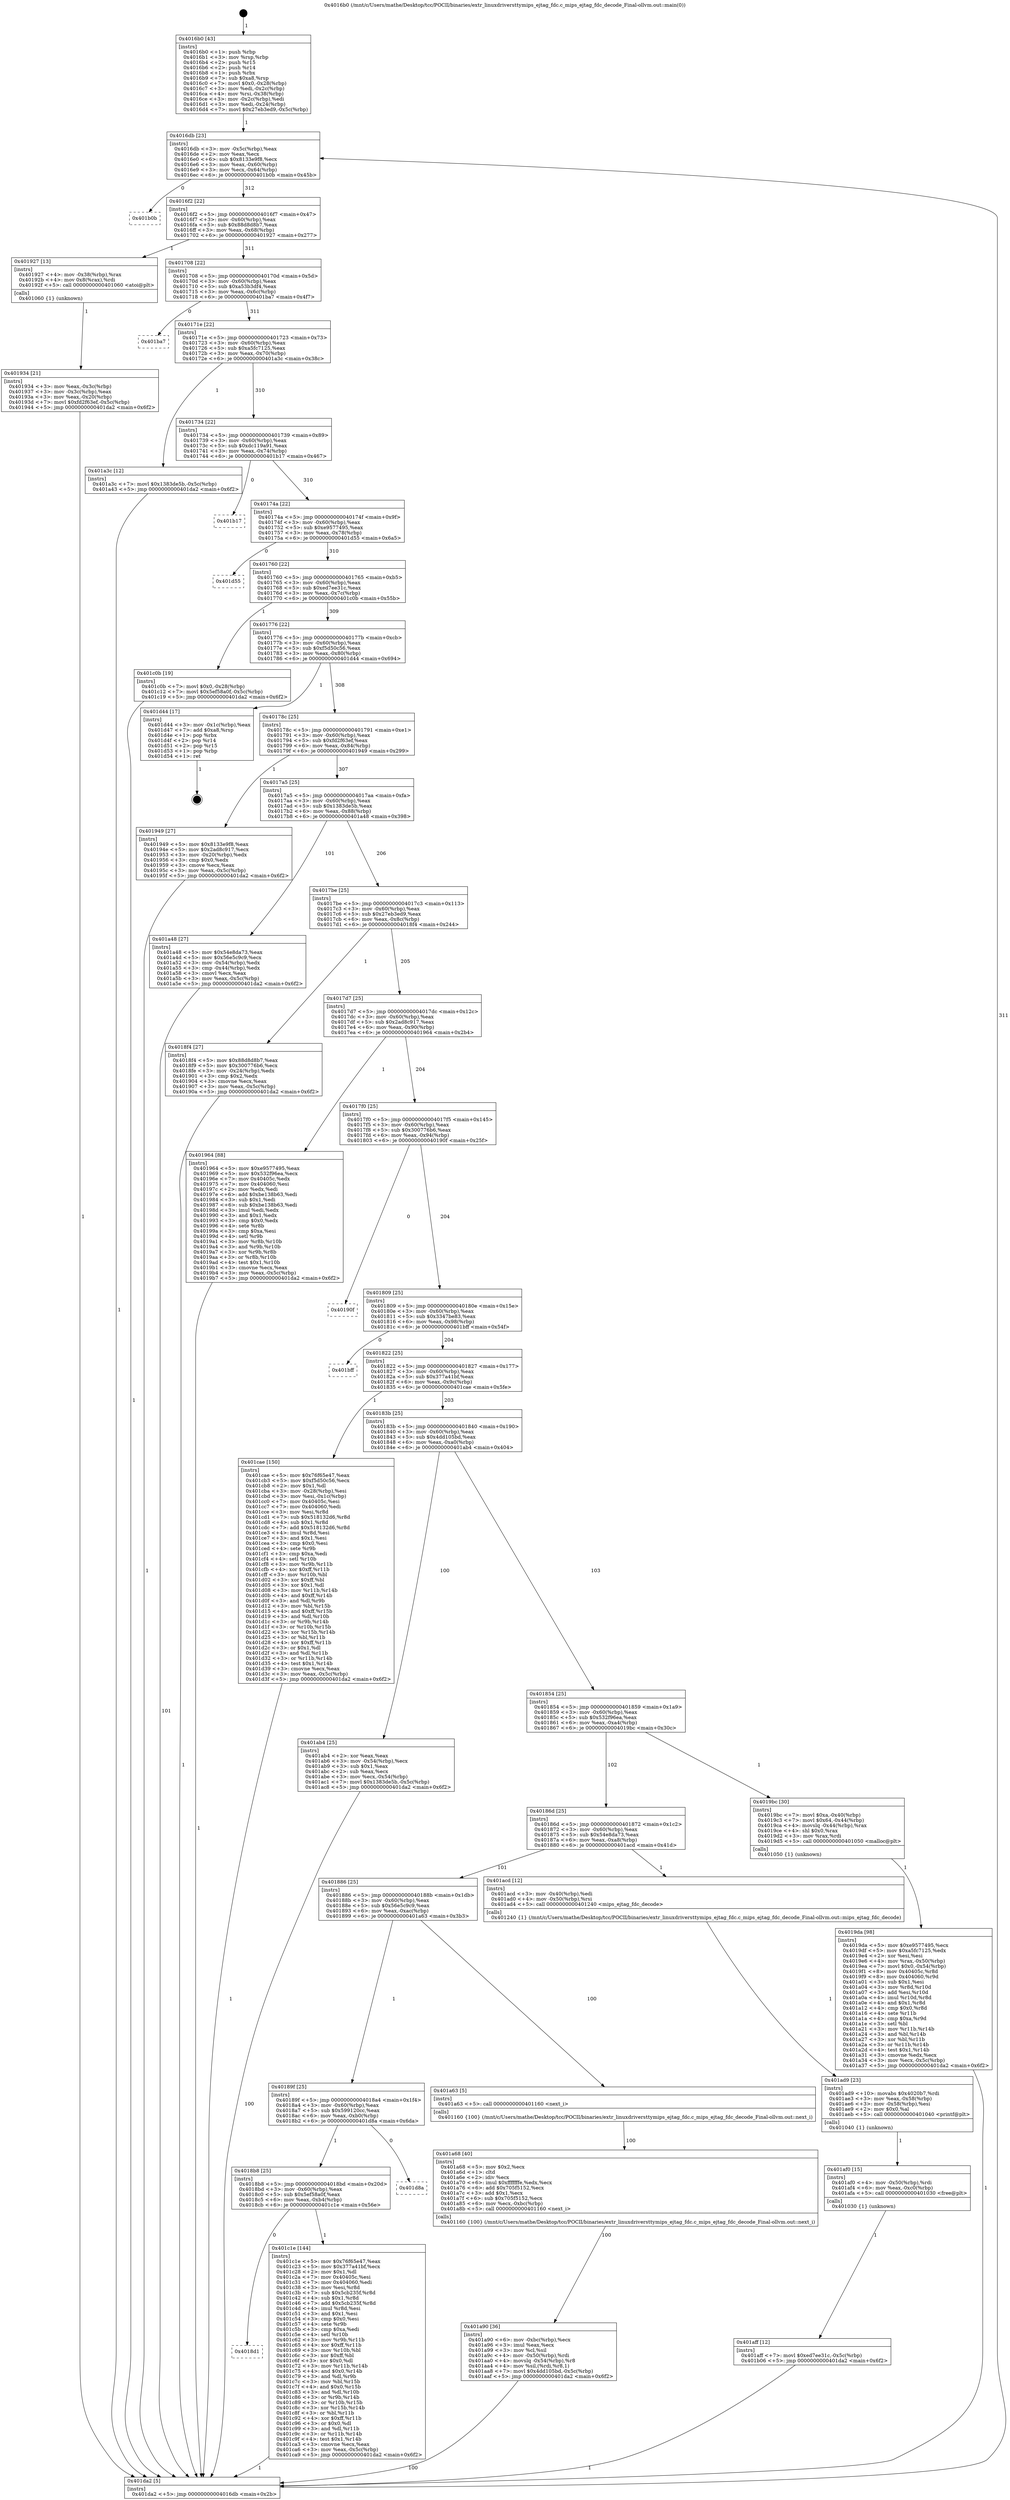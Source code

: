 digraph "0x4016b0" {
  label = "0x4016b0 (/mnt/c/Users/mathe/Desktop/tcc/POCII/binaries/extr_linuxdriversttymips_ejtag_fdc.c_mips_ejtag_fdc_decode_Final-ollvm.out::main(0))"
  labelloc = "t"
  node[shape=record]

  Entry [label="",width=0.3,height=0.3,shape=circle,fillcolor=black,style=filled]
  "0x4016db" [label="{
     0x4016db [23]\l
     | [instrs]\l
     &nbsp;&nbsp;0x4016db \<+3\>: mov -0x5c(%rbp),%eax\l
     &nbsp;&nbsp;0x4016de \<+2\>: mov %eax,%ecx\l
     &nbsp;&nbsp;0x4016e0 \<+6\>: sub $0x8133e9f8,%ecx\l
     &nbsp;&nbsp;0x4016e6 \<+3\>: mov %eax,-0x60(%rbp)\l
     &nbsp;&nbsp;0x4016e9 \<+3\>: mov %ecx,-0x64(%rbp)\l
     &nbsp;&nbsp;0x4016ec \<+6\>: je 0000000000401b0b \<main+0x45b\>\l
  }"]
  "0x401b0b" [label="{
     0x401b0b\l
  }", style=dashed]
  "0x4016f2" [label="{
     0x4016f2 [22]\l
     | [instrs]\l
     &nbsp;&nbsp;0x4016f2 \<+5\>: jmp 00000000004016f7 \<main+0x47\>\l
     &nbsp;&nbsp;0x4016f7 \<+3\>: mov -0x60(%rbp),%eax\l
     &nbsp;&nbsp;0x4016fa \<+5\>: sub $0x88d8d8b7,%eax\l
     &nbsp;&nbsp;0x4016ff \<+3\>: mov %eax,-0x68(%rbp)\l
     &nbsp;&nbsp;0x401702 \<+6\>: je 0000000000401927 \<main+0x277\>\l
  }"]
  Exit [label="",width=0.3,height=0.3,shape=circle,fillcolor=black,style=filled,peripheries=2]
  "0x401927" [label="{
     0x401927 [13]\l
     | [instrs]\l
     &nbsp;&nbsp;0x401927 \<+4\>: mov -0x38(%rbp),%rax\l
     &nbsp;&nbsp;0x40192b \<+4\>: mov 0x8(%rax),%rdi\l
     &nbsp;&nbsp;0x40192f \<+5\>: call 0000000000401060 \<atoi@plt\>\l
     | [calls]\l
     &nbsp;&nbsp;0x401060 \{1\} (unknown)\l
  }"]
  "0x401708" [label="{
     0x401708 [22]\l
     | [instrs]\l
     &nbsp;&nbsp;0x401708 \<+5\>: jmp 000000000040170d \<main+0x5d\>\l
     &nbsp;&nbsp;0x40170d \<+3\>: mov -0x60(%rbp),%eax\l
     &nbsp;&nbsp;0x401710 \<+5\>: sub $0xa53b3df4,%eax\l
     &nbsp;&nbsp;0x401715 \<+3\>: mov %eax,-0x6c(%rbp)\l
     &nbsp;&nbsp;0x401718 \<+6\>: je 0000000000401ba7 \<main+0x4f7\>\l
  }"]
  "0x4018d1" [label="{
     0x4018d1\l
  }", style=dashed]
  "0x401ba7" [label="{
     0x401ba7\l
  }", style=dashed]
  "0x40171e" [label="{
     0x40171e [22]\l
     | [instrs]\l
     &nbsp;&nbsp;0x40171e \<+5\>: jmp 0000000000401723 \<main+0x73\>\l
     &nbsp;&nbsp;0x401723 \<+3\>: mov -0x60(%rbp),%eax\l
     &nbsp;&nbsp;0x401726 \<+5\>: sub $0xa5fc7125,%eax\l
     &nbsp;&nbsp;0x40172b \<+3\>: mov %eax,-0x70(%rbp)\l
     &nbsp;&nbsp;0x40172e \<+6\>: je 0000000000401a3c \<main+0x38c\>\l
  }"]
  "0x401c1e" [label="{
     0x401c1e [144]\l
     | [instrs]\l
     &nbsp;&nbsp;0x401c1e \<+5\>: mov $0x76f65e47,%eax\l
     &nbsp;&nbsp;0x401c23 \<+5\>: mov $0x377a41bf,%ecx\l
     &nbsp;&nbsp;0x401c28 \<+2\>: mov $0x1,%dl\l
     &nbsp;&nbsp;0x401c2a \<+7\>: mov 0x40405c,%esi\l
     &nbsp;&nbsp;0x401c31 \<+7\>: mov 0x404060,%edi\l
     &nbsp;&nbsp;0x401c38 \<+3\>: mov %esi,%r8d\l
     &nbsp;&nbsp;0x401c3b \<+7\>: sub $0x5cb235f,%r8d\l
     &nbsp;&nbsp;0x401c42 \<+4\>: sub $0x1,%r8d\l
     &nbsp;&nbsp;0x401c46 \<+7\>: add $0x5cb235f,%r8d\l
     &nbsp;&nbsp;0x401c4d \<+4\>: imul %r8d,%esi\l
     &nbsp;&nbsp;0x401c51 \<+3\>: and $0x1,%esi\l
     &nbsp;&nbsp;0x401c54 \<+3\>: cmp $0x0,%esi\l
     &nbsp;&nbsp;0x401c57 \<+4\>: sete %r9b\l
     &nbsp;&nbsp;0x401c5b \<+3\>: cmp $0xa,%edi\l
     &nbsp;&nbsp;0x401c5e \<+4\>: setl %r10b\l
     &nbsp;&nbsp;0x401c62 \<+3\>: mov %r9b,%r11b\l
     &nbsp;&nbsp;0x401c65 \<+4\>: xor $0xff,%r11b\l
     &nbsp;&nbsp;0x401c69 \<+3\>: mov %r10b,%bl\l
     &nbsp;&nbsp;0x401c6c \<+3\>: xor $0xff,%bl\l
     &nbsp;&nbsp;0x401c6f \<+3\>: xor $0x0,%dl\l
     &nbsp;&nbsp;0x401c72 \<+3\>: mov %r11b,%r14b\l
     &nbsp;&nbsp;0x401c75 \<+4\>: and $0x0,%r14b\l
     &nbsp;&nbsp;0x401c79 \<+3\>: and %dl,%r9b\l
     &nbsp;&nbsp;0x401c7c \<+3\>: mov %bl,%r15b\l
     &nbsp;&nbsp;0x401c7f \<+4\>: and $0x0,%r15b\l
     &nbsp;&nbsp;0x401c83 \<+3\>: and %dl,%r10b\l
     &nbsp;&nbsp;0x401c86 \<+3\>: or %r9b,%r14b\l
     &nbsp;&nbsp;0x401c89 \<+3\>: or %r10b,%r15b\l
     &nbsp;&nbsp;0x401c8c \<+3\>: xor %r15b,%r14b\l
     &nbsp;&nbsp;0x401c8f \<+3\>: or %bl,%r11b\l
     &nbsp;&nbsp;0x401c92 \<+4\>: xor $0xff,%r11b\l
     &nbsp;&nbsp;0x401c96 \<+3\>: or $0x0,%dl\l
     &nbsp;&nbsp;0x401c99 \<+3\>: and %dl,%r11b\l
     &nbsp;&nbsp;0x401c9c \<+3\>: or %r11b,%r14b\l
     &nbsp;&nbsp;0x401c9f \<+4\>: test $0x1,%r14b\l
     &nbsp;&nbsp;0x401ca3 \<+3\>: cmovne %ecx,%eax\l
     &nbsp;&nbsp;0x401ca6 \<+3\>: mov %eax,-0x5c(%rbp)\l
     &nbsp;&nbsp;0x401ca9 \<+5\>: jmp 0000000000401da2 \<main+0x6f2\>\l
  }"]
  "0x401a3c" [label="{
     0x401a3c [12]\l
     | [instrs]\l
     &nbsp;&nbsp;0x401a3c \<+7\>: movl $0x1383de5b,-0x5c(%rbp)\l
     &nbsp;&nbsp;0x401a43 \<+5\>: jmp 0000000000401da2 \<main+0x6f2\>\l
  }"]
  "0x401734" [label="{
     0x401734 [22]\l
     | [instrs]\l
     &nbsp;&nbsp;0x401734 \<+5\>: jmp 0000000000401739 \<main+0x89\>\l
     &nbsp;&nbsp;0x401739 \<+3\>: mov -0x60(%rbp),%eax\l
     &nbsp;&nbsp;0x40173c \<+5\>: sub $0xdc119a91,%eax\l
     &nbsp;&nbsp;0x401741 \<+3\>: mov %eax,-0x74(%rbp)\l
     &nbsp;&nbsp;0x401744 \<+6\>: je 0000000000401b17 \<main+0x467\>\l
  }"]
  "0x4018b8" [label="{
     0x4018b8 [25]\l
     | [instrs]\l
     &nbsp;&nbsp;0x4018b8 \<+5\>: jmp 00000000004018bd \<main+0x20d\>\l
     &nbsp;&nbsp;0x4018bd \<+3\>: mov -0x60(%rbp),%eax\l
     &nbsp;&nbsp;0x4018c0 \<+5\>: sub $0x5ef58a0f,%eax\l
     &nbsp;&nbsp;0x4018c5 \<+6\>: mov %eax,-0xb4(%rbp)\l
     &nbsp;&nbsp;0x4018cb \<+6\>: je 0000000000401c1e \<main+0x56e\>\l
  }"]
  "0x401b17" [label="{
     0x401b17\l
  }", style=dashed]
  "0x40174a" [label="{
     0x40174a [22]\l
     | [instrs]\l
     &nbsp;&nbsp;0x40174a \<+5\>: jmp 000000000040174f \<main+0x9f\>\l
     &nbsp;&nbsp;0x40174f \<+3\>: mov -0x60(%rbp),%eax\l
     &nbsp;&nbsp;0x401752 \<+5\>: sub $0xe9577495,%eax\l
     &nbsp;&nbsp;0x401757 \<+3\>: mov %eax,-0x78(%rbp)\l
     &nbsp;&nbsp;0x40175a \<+6\>: je 0000000000401d55 \<main+0x6a5\>\l
  }"]
  "0x401d8a" [label="{
     0x401d8a\l
  }", style=dashed]
  "0x401d55" [label="{
     0x401d55\l
  }", style=dashed]
  "0x401760" [label="{
     0x401760 [22]\l
     | [instrs]\l
     &nbsp;&nbsp;0x401760 \<+5\>: jmp 0000000000401765 \<main+0xb5\>\l
     &nbsp;&nbsp;0x401765 \<+3\>: mov -0x60(%rbp),%eax\l
     &nbsp;&nbsp;0x401768 \<+5\>: sub $0xed7ee31c,%eax\l
     &nbsp;&nbsp;0x40176d \<+3\>: mov %eax,-0x7c(%rbp)\l
     &nbsp;&nbsp;0x401770 \<+6\>: je 0000000000401c0b \<main+0x55b\>\l
  }"]
  "0x401aff" [label="{
     0x401aff [12]\l
     | [instrs]\l
     &nbsp;&nbsp;0x401aff \<+7\>: movl $0xed7ee31c,-0x5c(%rbp)\l
     &nbsp;&nbsp;0x401b06 \<+5\>: jmp 0000000000401da2 \<main+0x6f2\>\l
  }"]
  "0x401c0b" [label="{
     0x401c0b [19]\l
     | [instrs]\l
     &nbsp;&nbsp;0x401c0b \<+7\>: movl $0x0,-0x28(%rbp)\l
     &nbsp;&nbsp;0x401c12 \<+7\>: movl $0x5ef58a0f,-0x5c(%rbp)\l
     &nbsp;&nbsp;0x401c19 \<+5\>: jmp 0000000000401da2 \<main+0x6f2\>\l
  }"]
  "0x401776" [label="{
     0x401776 [22]\l
     | [instrs]\l
     &nbsp;&nbsp;0x401776 \<+5\>: jmp 000000000040177b \<main+0xcb\>\l
     &nbsp;&nbsp;0x40177b \<+3\>: mov -0x60(%rbp),%eax\l
     &nbsp;&nbsp;0x40177e \<+5\>: sub $0xf5d50c56,%eax\l
     &nbsp;&nbsp;0x401783 \<+3\>: mov %eax,-0x80(%rbp)\l
     &nbsp;&nbsp;0x401786 \<+6\>: je 0000000000401d44 \<main+0x694\>\l
  }"]
  "0x401af0" [label="{
     0x401af0 [15]\l
     | [instrs]\l
     &nbsp;&nbsp;0x401af0 \<+4\>: mov -0x50(%rbp),%rdi\l
     &nbsp;&nbsp;0x401af4 \<+6\>: mov %eax,-0xc0(%rbp)\l
     &nbsp;&nbsp;0x401afa \<+5\>: call 0000000000401030 \<free@plt\>\l
     | [calls]\l
     &nbsp;&nbsp;0x401030 \{1\} (unknown)\l
  }"]
  "0x401d44" [label="{
     0x401d44 [17]\l
     | [instrs]\l
     &nbsp;&nbsp;0x401d44 \<+3\>: mov -0x1c(%rbp),%eax\l
     &nbsp;&nbsp;0x401d47 \<+7\>: add $0xa8,%rsp\l
     &nbsp;&nbsp;0x401d4e \<+1\>: pop %rbx\l
     &nbsp;&nbsp;0x401d4f \<+2\>: pop %r14\l
     &nbsp;&nbsp;0x401d51 \<+2\>: pop %r15\l
     &nbsp;&nbsp;0x401d53 \<+1\>: pop %rbp\l
     &nbsp;&nbsp;0x401d54 \<+1\>: ret\l
  }"]
  "0x40178c" [label="{
     0x40178c [25]\l
     | [instrs]\l
     &nbsp;&nbsp;0x40178c \<+5\>: jmp 0000000000401791 \<main+0xe1\>\l
     &nbsp;&nbsp;0x401791 \<+3\>: mov -0x60(%rbp),%eax\l
     &nbsp;&nbsp;0x401794 \<+5\>: sub $0xfd2f63ef,%eax\l
     &nbsp;&nbsp;0x401799 \<+6\>: mov %eax,-0x84(%rbp)\l
     &nbsp;&nbsp;0x40179f \<+6\>: je 0000000000401949 \<main+0x299\>\l
  }"]
  "0x401ad9" [label="{
     0x401ad9 [23]\l
     | [instrs]\l
     &nbsp;&nbsp;0x401ad9 \<+10\>: movabs $0x4020b7,%rdi\l
     &nbsp;&nbsp;0x401ae3 \<+3\>: mov %eax,-0x58(%rbp)\l
     &nbsp;&nbsp;0x401ae6 \<+3\>: mov -0x58(%rbp),%esi\l
     &nbsp;&nbsp;0x401ae9 \<+2\>: mov $0x0,%al\l
     &nbsp;&nbsp;0x401aeb \<+5\>: call 0000000000401040 \<printf@plt\>\l
     | [calls]\l
     &nbsp;&nbsp;0x401040 \{1\} (unknown)\l
  }"]
  "0x401949" [label="{
     0x401949 [27]\l
     | [instrs]\l
     &nbsp;&nbsp;0x401949 \<+5\>: mov $0x8133e9f8,%eax\l
     &nbsp;&nbsp;0x40194e \<+5\>: mov $0x2ad8c917,%ecx\l
     &nbsp;&nbsp;0x401953 \<+3\>: mov -0x20(%rbp),%edx\l
     &nbsp;&nbsp;0x401956 \<+3\>: cmp $0x0,%edx\l
     &nbsp;&nbsp;0x401959 \<+3\>: cmove %ecx,%eax\l
     &nbsp;&nbsp;0x40195c \<+3\>: mov %eax,-0x5c(%rbp)\l
     &nbsp;&nbsp;0x40195f \<+5\>: jmp 0000000000401da2 \<main+0x6f2\>\l
  }"]
  "0x4017a5" [label="{
     0x4017a5 [25]\l
     | [instrs]\l
     &nbsp;&nbsp;0x4017a5 \<+5\>: jmp 00000000004017aa \<main+0xfa\>\l
     &nbsp;&nbsp;0x4017aa \<+3\>: mov -0x60(%rbp),%eax\l
     &nbsp;&nbsp;0x4017ad \<+5\>: sub $0x1383de5b,%eax\l
     &nbsp;&nbsp;0x4017b2 \<+6\>: mov %eax,-0x88(%rbp)\l
     &nbsp;&nbsp;0x4017b8 \<+6\>: je 0000000000401a48 \<main+0x398\>\l
  }"]
  "0x401a90" [label="{
     0x401a90 [36]\l
     | [instrs]\l
     &nbsp;&nbsp;0x401a90 \<+6\>: mov -0xbc(%rbp),%ecx\l
     &nbsp;&nbsp;0x401a96 \<+3\>: imul %eax,%ecx\l
     &nbsp;&nbsp;0x401a99 \<+3\>: mov %cl,%sil\l
     &nbsp;&nbsp;0x401a9c \<+4\>: mov -0x50(%rbp),%rdi\l
     &nbsp;&nbsp;0x401aa0 \<+4\>: movslq -0x54(%rbp),%r8\l
     &nbsp;&nbsp;0x401aa4 \<+4\>: mov %sil,(%rdi,%r8,1)\l
     &nbsp;&nbsp;0x401aa8 \<+7\>: movl $0x4dd105bd,-0x5c(%rbp)\l
     &nbsp;&nbsp;0x401aaf \<+5\>: jmp 0000000000401da2 \<main+0x6f2\>\l
  }"]
  "0x401a48" [label="{
     0x401a48 [27]\l
     | [instrs]\l
     &nbsp;&nbsp;0x401a48 \<+5\>: mov $0x54e8da73,%eax\l
     &nbsp;&nbsp;0x401a4d \<+5\>: mov $0x56e5c9c9,%ecx\l
     &nbsp;&nbsp;0x401a52 \<+3\>: mov -0x54(%rbp),%edx\l
     &nbsp;&nbsp;0x401a55 \<+3\>: cmp -0x44(%rbp),%edx\l
     &nbsp;&nbsp;0x401a58 \<+3\>: cmovl %ecx,%eax\l
     &nbsp;&nbsp;0x401a5b \<+3\>: mov %eax,-0x5c(%rbp)\l
     &nbsp;&nbsp;0x401a5e \<+5\>: jmp 0000000000401da2 \<main+0x6f2\>\l
  }"]
  "0x4017be" [label="{
     0x4017be [25]\l
     | [instrs]\l
     &nbsp;&nbsp;0x4017be \<+5\>: jmp 00000000004017c3 \<main+0x113\>\l
     &nbsp;&nbsp;0x4017c3 \<+3\>: mov -0x60(%rbp),%eax\l
     &nbsp;&nbsp;0x4017c6 \<+5\>: sub $0x27eb3ed9,%eax\l
     &nbsp;&nbsp;0x4017cb \<+6\>: mov %eax,-0x8c(%rbp)\l
     &nbsp;&nbsp;0x4017d1 \<+6\>: je 00000000004018f4 \<main+0x244\>\l
  }"]
  "0x401a68" [label="{
     0x401a68 [40]\l
     | [instrs]\l
     &nbsp;&nbsp;0x401a68 \<+5\>: mov $0x2,%ecx\l
     &nbsp;&nbsp;0x401a6d \<+1\>: cltd\l
     &nbsp;&nbsp;0x401a6e \<+2\>: idiv %ecx\l
     &nbsp;&nbsp;0x401a70 \<+6\>: imul $0xfffffffe,%edx,%ecx\l
     &nbsp;&nbsp;0x401a76 \<+6\>: add $0x705f5152,%ecx\l
     &nbsp;&nbsp;0x401a7c \<+3\>: add $0x1,%ecx\l
     &nbsp;&nbsp;0x401a7f \<+6\>: sub $0x705f5152,%ecx\l
     &nbsp;&nbsp;0x401a85 \<+6\>: mov %ecx,-0xbc(%rbp)\l
     &nbsp;&nbsp;0x401a8b \<+5\>: call 0000000000401160 \<next_i\>\l
     | [calls]\l
     &nbsp;&nbsp;0x401160 \{100\} (/mnt/c/Users/mathe/Desktop/tcc/POCII/binaries/extr_linuxdriversttymips_ejtag_fdc.c_mips_ejtag_fdc_decode_Final-ollvm.out::next_i)\l
  }"]
  "0x4018f4" [label="{
     0x4018f4 [27]\l
     | [instrs]\l
     &nbsp;&nbsp;0x4018f4 \<+5\>: mov $0x88d8d8b7,%eax\l
     &nbsp;&nbsp;0x4018f9 \<+5\>: mov $0x300776b6,%ecx\l
     &nbsp;&nbsp;0x4018fe \<+3\>: mov -0x24(%rbp),%edx\l
     &nbsp;&nbsp;0x401901 \<+3\>: cmp $0x2,%edx\l
     &nbsp;&nbsp;0x401904 \<+3\>: cmovne %ecx,%eax\l
     &nbsp;&nbsp;0x401907 \<+3\>: mov %eax,-0x5c(%rbp)\l
     &nbsp;&nbsp;0x40190a \<+5\>: jmp 0000000000401da2 \<main+0x6f2\>\l
  }"]
  "0x4017d7" [label="{
     0x4017d7 [25]\l
     | [instrs]\l
     &nbsp;&nbsp;0x4017d7 \<+5\>: jmp 00000000004017dc \<main+0x12c\>\l
     &nbsp;&nbsp;0x4017dc \<+3\>: mov -0x60(%rbp),%eax\l
     &nbsp;&nbsp;0x4017df \<+5\>: sub $0x2ad8c917,%eax\l
     &nbsp;&nbsp;0x4017e4 \<+6\>: mov %eax,-0x90(%rbp)\l
     &nbsp;&nbsp;0x4017ea \<+6\>: je 0000000000401964 \<main+0x2b4\>\l
  }"]
  "0x401da2" [label="{
     0x401da2 [5]\l
     | [instrs]\l
     &nbsp;&nbsp;0x401da2 \<+5\>: jmp 00000000004016db \<main+0x2b\>\l
  }"]
  "0x4016b0" [label="{
     0x4016b0 [43]\l
     | [instrs]\l
     &nbsp;&nbsp;0x4016b0 \<+1\>: push %rbp\l
     &nbsp;&nbsp;0x4016b1 \<+3\>: mov %rsp,%rbp\l
     &nbsp;&nbsp;0x4016b4 \<+2\>: push %r15\l
     &nbsp;&nbsp;0x4016b6 \<+2\>: push %r14\l
     &nbsp;&nbsp;0x4016b8 \<+1\>: push %rbx\l
     &nbsp;&nbsp;0x4016b9 \<+7\>: sub $0xa8,%rsp\l
     &nbsp;&nbsp;0x4016c0 \<+7\>: movl $0x0,-0x28(%rbp)\l
     &nbsp;&nbsp;0x4016c7 \<+3\>: mov %edi,-0x2c(%rbp)\l
     &nbsp;&nbsp;0x4016ca \<+4\>: mov %rsi,-0x38(%rbp)\l
     &nbsp;&nbsp;0x4016ce \<+3\>: mov -0x2c(%rbp),%edi\l
     &nbsp;&nbsp;0x4016d1 \<+3\>: mov %edi,-0x24(%rbp)\l
     &nbsp;&nbsp;0x4016d4 \<+7\>: movl $0x27eb3ed9,-0x5c(%rbp)\l
  }"]
  "0x401934" [label="{
     0x401934 [21]\l
     | [instrs]\l
     &nbsp;&nbsp;0x401934 \<+3\>: mov %eax,-0x3c(%rbp)\l
     &nbsp;&nbsp;0x401937 \<+3\>: mov -0x3c(%rbp),%eax\l
     &nbsp;&nbsp;0x40193a \<+3\>: mov %eax,-0x20(%rbp)\l
     &nbsp;&nbsp;0x40193d \<+7\>: movl $0xfd2f63ef,-0x5c(%rbp)\l
     &nbsp;&nbsp;0x401944 \<+5\>: jmp 0000000000401da2 \<main+0x6f2\>\l
  }"]
  "0x40189f" [label="{
     0x40189f [25]\l
     | [instrs]\l
     &nbsp;&nbsp;0x40189f \<+5\>: jmp 00000000004018a4 \<main+0x1f4\>\l
     &nbsp;&nbsp;0x4018a4 \<+3\>: mov -0x60(%rbp),%eax\l
     &nbsp;&nbsp;0x4018a7 \<+5\>: sub $0x599120cc,%eax\l
     &nbsp;&nbsp;0x4018ac \<+6\>: mov %eax,-0xb0(%rbp)\l
     &nbsp;&nbsp;0x4018b2 \<+6\>: je 0000000000401d8a \<main+0x6da\>\l
  }"]
  "0x401964" [label="{
     0x401964 [88]\l
     | [instrs]\l
     &nbsp;&nbsp;0x401964 \<+5\>: mov $0xe9577495,%eax\l
     &nbsp;&nbsp;0x401969 \<+5\>: mov $0x532f96ea,%ecx\l
     &nbsp;&nbsp;0x40196e \<+7\>: mov 0x40405c,%edx\l
     &nbsp;&nbsp;0x401975 \<+7\>: mov 0x404060,%esi\l
     &nbsp;&nbsp;0x40197c \<+2\>: mov %edx,%edi\l
     &nbsp;&nbsp;0x40197e \<+6\>: add $0xbe138b63,%edi\l
     &nbsp;&nbsp;0x401984 \<+3\>: sub $0x1,%edi\l
     &nbsp;&nbsp;0x401987 \<+6\>: sub $0xbe138b63,%edi\l
     &nbsp;&nbsp;0x40198d \<+3\>: imul %edi,%edx\l
     &nbsp;&nbsp;0x401990 \<+3\>: and $0x1,%edx\l
     &nbsp;&nbsp;0x401993 \<+3\>: cmp $0x0,%edx\l
     &nbsp;&nbsp;0x401996 \<+4\>: sete %r8b\l
     &nbsp;&nbsp;0x40199a \<+3\>: cmp $0xa,%esi\l
     &nbsp;&nbsp;0x40199d \<+4\>: setl %r9b\l
     &nbsp;&nbsp;0x4019a1 \<+3\>: mov %r8b,%r10b\l
     &nbsp;&nbsp;0x4019a4 \<+3\>: and %r9b,%r10b\l
     &nbsp;&nbsp;0x4019a7 \<+3\>: xor %r9b,%r8b\l
     &nbsp;&nbsp;0x4019aa \<+3\>: or %r8b,%r10b\l
     &nbsp;&nbsp;0x4019ad \<+4\>: test $0x1,%r10b\l
     &nbsp;&nbsp;0x4019b1 \<+3\>: cmovne %ecx,%eax\l
     &nbsp;&nbsp;0x4019b4 \<+3\>: mov %eax,-0x5c(%rbp)\l
     &nbsp;&nbsp;0x4019b7 \<+5\>: jmp 0000000000401da2 \<main+0x6f2\>\l
  }"]
  "0x4017f0" [label="{
     0x4017f0 [25]\l
     | [instrs]\l
     &nbsp;&nbsp;0x4017f0 \<+5\>: jmp 00000000004017f5 \<main+0x145\>\l
     &nbsp;&nbsp;0x4017f5 \<+3\>: mov -0x60(%rbp),%eax\l
     &nbsp;&nbsp;0x4017f8 \<+5\>: sub $0x300776b6,%eax\l
     &nbsp;&nbsp;0x4017fd \<+6\>: mov %eax,-0x94(%rbp)\l
     &nbsp;&nbsp;0x401803 \<+6\>: je 000000000040190f \<main+0x25f\>\l
  }"]
  "0x401a63" [label="{
     0x401a63 [5]\l
     | [instrs]\l
     &nbsp;&nbsp;0x401a63 \<+5\>: call 0000000000401160 \<next_i\>\l
     | [calls]\l
     &nbsp;&nbsp;0x401160 \{100\} (/mnt/c/Users/mathe/Desktop/tcc/POCII/binaries/extr_linuxdriversttymips_ejtag_fdc.c_mips_ejtag_fdc_decode_Final-ollvm.out::next_i)\l
  }"]
  "0x40190f" [label="{
     0x40190f\l
  }", style=dashed]
  "0x401809" [label="{
     0x401809 [25]\l
     | [instrs]\l
     &nbsp;&nbsp;0x401809 \<+5\>: jmp 000000000040180e \<main+0x15e\>\l
     &nbsp;&nbsp;0x40180e \<+3\>: mov -0x60(%rbp),%eax\l
     &nbsp;&nbsp;0x401811 \<+5\>: sub $0x3347be83,%eax\l
     &nbsp;&nbsp;0x401816 \<+6\>: mov %eax,-0x98(%rbp)\l
     &nbsp;&nbsp;0x40181c \<+6\>: je 0000000000401bff \<main+0x54f\>\l
  }"]
  "0x401886" [label="{
     0x401886 [25]\l
     | [instrs]\l
     &nbsp;&nbsp;0x401886 \<+5\>: jmp 000000000040188b \<main+0x1db\>\l
     &nbsp;&nbsp;0x40188b \<+3\>: mov -0x60(%rbp),%eax\l
     &nbsp;&nbsp;0x40188e \<+5\>: sub $0x56e5c9c9,%eax\l
     &nbsp;&nbsp;0x401893 \<+6\>: mov %eax,-0xac(%rbp)\l
     &nbsp;&nbsp;0x401899 \<+6\>: je 0000000000401a63 \<main+0x3b3\>\l
  }"]
  "0x401bff" [label="{
     0x401bff\l
  }", style=dashed]
  "0x401822" [label="{
     0x401822 [25]\l
     | [instrs]\l
     &nbsp;&nbsp;0x401822 \<+5\>: jmp 0000000000401827 \<main+0x177\>\l
     &nbsp;&nbsp;0x401827 \<+3\>: mov -0x60(%rbp),%eax\l
     &nbsp;&nbsp;0x40182a \<+5\>: sub $0x377a41bf,%eax\l
     &nbsp;&nbsp;0x40182f \<+6\>: mov %eax,-0x9c(%rbp)\l
     &nbsp;&nbsp;0x401835 \<+6\>: je 0000000000401cae \<main+0x5fe\>\l
  }"]
  "0x401acd" [label="{
     0x401acd [12]\l
     | [instrs]\l
     &nbsp;&nbsp;0x401acd \<+3\>: mov -0x40(%rbp),%edi\l
     &nbsp;&nbsp;0x401ad0 \<+4\>: mov -0x50(%rbp),%rsi\l
     &nbsp;&nbsp;0x401ad4 \<+5\>: call 0000000000401240 \<mips_ejtag_fdc_decode\>\l
     | [calls]\l
     &nbsp;&nbsp;0x401240 \{1\} (/mnt/c/Users/mathe/Desktop/tcc/POCII/binaries/extr_linuxdriversttymips_ejtag_fdc.c_mips_ejtag_fdc_decode_Final-ollvm.out::mips_ejtag_fdc_decode)\l
  }"]
  "0x401cae" [label="{
     0x401cae [150]\l
     | [instrs]\l
     &nbsp;&nbsp;0x401cae \<+5\>: mov $0x76f65e47,%eax\l
     &nbsp;&nbsp;0x401cb3 \<+5\>: mov $0xf5d50c56,%ecx\l
     &nbsp;&nbsp;0x401cb8 \<+2\>: mov $0x1,%dl\l
     &nbsp;&nbsp;0x401cba \<+3\>: mov -0x28(%rbp),%esi\l
     &nbsp;&nbsp;0x401cbd \<+3\>: mov %esi,-0x1c(%rbp)\l
     &nbsp;&nbsp;0x401cc0 \<+7\>: mov 0x40405c,%esi\l
     &nbsp;&nbsp;0x401cc7 \<+7\>: mov 0x404060,%edi\l
     &nbsp;&nbsp;0x401cce \<+3\>: mov %esi,%r8d\l
     &nbsp;&nbsp;0x401cd1 \<+7\>: sub $0x518132d6,%r8d\l
     &nbsp;&nbsp;0x401cd8 \<+4\>: sub $0x1,%r8d\l
     &nbsp;&nbsp;0x401cdc \<+7\>: add $0x518132d6,%r8d\l
     &nbsp;&nbsp;0x401ce3 \<+4\>: imul %r8d,%esi\l
     &nbsp;&nbsp;0x401ce7 \<+3\>: and $0x1,%esi\l
     &nbsp;&nbsp;0x401cea \<+3\>: cmp $0x0,%esi\l
     &nbsp;&nbsp;0x401ced \<+4\>: sete %r9b\l
     &nbsp;&nbsp;0x401cf1 \<+3\>: cmp $0xa,%edi\l
     &nbsp;&nbsp;0x401cf4 \<+4\>: setl %r10b\l
     &nbsp;&nbsp;0x401cf8 \<+3\>: mov %r9b,%r11b\l
     &nbsp;&nbsp;0x401cfb \<+4\>: xor $0xff,%r11b\l
     &nbsp;&nbsp;0x401cff \<+3\>: mov %r10b,%bl\l
     &nbsp;&nbsp;0x401d02 \<+3\>: xor $0xff,%bl\l
     &nbsp;&nbsp;0x401d05 \<+3\>: xor $0x1,%dl\l
     &nbsp;&nbsp;0x401d08 \<+3\>: mov %r11b,%r14b\l
     &nbsp;&nbsp;0x401d0b \<+4\>: and $0xff,%r14b\l
     &nbsp;&nbsp;0x401d0f \<+3\>: and %dl,%r9b\l
     &nbsp;&nbsp;0x401d12 \<+3\>: mov %bl,%r15b\l
     &nbsp;&nbsp;0x401d15 \<+4\>: and $0xff,%r15b\l
     &nbsp;&nbsp;0x401d19 \<+3\>: and %dl,%r10b\l
     &nbsp;&nbsp;0x401d1c \<+3\>: or %r9b,%r14b\l
     &nbsp;&nbsp;0x401d1f \<+3\>: or %r10b,%r15b\l
     &nbsp;&nbsp;0x401d22 \<+3\>: xor %r15b,%r14b\l
     &nbsp;&nbsp;0x401d25 \<+3\>: or %bl,%r11b\l
     &nbsp;&nbsp;0x401d28 \<+4\>: xor $0xff,%r11b\l
     &nbsp;&nbsp;0x401d2c \<+3\>: or $0x1,%dl\l
     &nbsp;&nbsp;0x401d2f \<+3\>: and %dl,%r11b\l
     &nbsp;&nbsp;0x401d32 \<+3\>: or %r11b,%r14b\l
     &nbsp;&nbsp;0x401d35 \<+4\>: test $0x1,%r14b\l
     &nbsp;&nbsp;0x401d39 \<+3\>: cmovne %ecx,%eax\l
     &nbsp;&nbsp;0x401d3c \<+3\>: mov %eax,-0x5c(%rbp)\l
     &nbsp;&nbsp;0x401d3f \<+5\>: jmp 0000000000401da2 \<main+0x6f2\>\l
  }"]
  "0x40183b" [label="{
     0x40183b [25]\l
     | [instrs]\l
     &nbsp;&nbsp;0x40183b \<+5\>: jmp 0000000000401840 \<main+0x190\>\l
     &nbsp;&nbsp;0x401840 \<+3\>: mov -0x60(%rbp),%eax\l
     &nbsp;&nbsp;0x401843 \<+5\>: sub $0x4dd105bd,%eax\l
     &nbsp;&nbsp;0x401848 \<+6\>: mov %eax,-0xa0(%rbp)\l
     &nbsp;&nbsp;0x40184e \<+6\>: je 0000000000401ab4 \<main+0x404\>\l
  }"]
  "0x4019da" [label="{
     0x4019da [98]\l
     | [instrs]\l
     &nbsp;&nbsp;0x4019da \<+5\>: mov $0xe9577495,%ecx\l
     &nbsp;&nbsp;0x4019df \<+5\>: mov $0xa5fc7125,%edx\l
     &nbsp;&nbsp;0x4019e4 \<+2\>: xor %esi,%esi\l
     &nbsp;&nbsp;0x4019e6 \<+4\>: mov %rax,-0x50(%rbp)\l
     &nbsp;&nbsp;0x4019ea \<+7\>: movl $0x0,-0x54(%rbp)\l
     &nbsp;&nbsp;0x4019f1 \<+8\>: mov 0x40405c,%r8d\l
     &nbsp;&nbsp;0x4019f9 \<+8\>: mov 0x404060,%r9d\l
     &nbsp;&nbsp;0x401a01 \<+3\>: sub $0x1,%esi\l
     &nbsp;&nbsp;0x401a04 \<+3\>: mov %r8d,%r10d\l
     &nbsp;&nbsp;0x401a07 \<+3\>: add %esi,%r10d\l
     &nbsp;&nbsp;0x401a0a \<+4\>: imul %r10d,%r8d\l
     &nbsp;&nbsp;0x401a0e \<+4\>: and $0x1,%r8d\l
     &nbsp;&nbsp;0x401a12 \<+4\>: cmp $0x0,%r8d\l
     &nbsp;&nbsp;0x401a16 \<+4\>: sete %r11b\l
     &nbsp;&nbsp;0x401a1a \<+4\>: cmp $0xa,%r9d\l
     &nbsp;&nbsp;0x401a1e \<+3\>: setl %bl\l
     &nbsp;&nbsp;0x401a21 \<+3\>: mov %r11b,%r14b\l
     &nbsp;&nbsp;0x401a24 \<+3\>: and %bl,%r14b\l
     &nbsp;&nbsp;0x401a27 \<+3\>: xor %bl,%r11b\l
     &nbsp;&nbsp;0x401a2a \<+3\>: or %r11b,%r14b\l
     &nbsp;&nbsp;0x401a2d \<+4\>: test $0x1,%r14b\l
     &nbsp;&nbsp;0x401a31 \<+3\>: cmovne %edx,%ecx\l
     &nbsp;&nbsp;0x401a34 \<+3\>: mov %ecx,-0x5c(%rbp)\l
     &nbsp;&nbsp;0x401a37 \<+5\>: jmp 0000000000401da2 \<main+0x6f2\>\l
  }"]
  "0x401ab4" [label="{
     0x401ab4 [25]\l
     | [instrs]\l
     &nbsp;&nbsp;0x401ab4 \<+2\>: xor %eax,%eax\l
     &nbsp;&nbsp;0x401ab6 \<+3\>: mov -0x54(%rbp),%ecx\l
     &nbsp;&nbsp;0x401ab9 \<+3\>: sub $0x1,%eax\l
     &nbsp;&nbsp;0x401abc \<+2\>: sub %eax,%ecx\l
     &nbsp;&nbsp;0x401abe \<+3\>: mov %ecx,-0x54(%rbp)\l
     &nbsp;&nbsp;0x401ac1 \<+7\>: movl $0x1383de5b,-0x5c(%rbp)\l
     &nbsp;&nbsp;0x401ac8 \<+5\>: jmp 0000000000401da2 \<main+0x6f2\>\l
  }"]
  "0x401854" [label="{
     0x401854 [25]\l
     | [instrs]\l
     &nbsp;&nbsp;0x401854 \<+5\>: jmp 0000000000401859 \<main+0x1a9\>\l
     &nbsp;&nbsp;0x401859 \<+3\>: mov -0x60(%rbp),%eax\l
     &nbsp;&nbsp;0x40185c \<+5\>: sub $0x532f96ea,%eax\l
     &nbsp;&nbsp;0x401861 \<+6\>: mov %eax,-0xa4(%rbp)\l
     &nbsp;&nbsp;0x401867 \<+6\>: je 00000000004019bc \<main+0x30c\>\l
  }"]
  "0x40186d" [label="{
     0x40186d [25]\l
     | [instrs]\l
     &nbsp;&nbsp;0x40186d \<+5\>: jmp 0000000000401872 \<main+0x1c2\>\l
     &nbsp;&nbsp;0x401872 \<+3\>: mov -0x60(%rbp),%eax\l
     &nbsp;&nbsp;0x401875 \<+5\>: sub $0x54e8da73,%eax\l
     &nbsp;&nbsp;0x40187a \<+6\>: mov %eax,-0xa8(%rbp)\l
     &nbsp;&nbsp;0x401880 \<+6\>: je 0000000000401acd \<main+0x41d\>\l
  }"]
  "0x4019bc" [label="{
     0x4019bc [30]\l
     | [instrs]\l
     &nbsp;&nbsp;0x4019bc \<+7\>: movl $0xa,-0x40(%rbp)\l
     &nbsp;&nbsp;0x4019c3 \<+7\>: movl $0x64,-0x44(%rbp)\l
     &nbsp;&nbsp;0x4019ca \<+4\>: movslq -0x44(%rbp),%rax\l
     &nbsp;&nbsp;0x4019ce \<+4\>: shl $0x0,%rax\l
     &nbsp;&nbsp;0x4019d2 \<+3\>: mov %rax,%rdi\l
     &nbsp;&nbsp;0x4019d5 \<+5\>: call 0000000000401050 \<malloc@plt\>\l
     | [calls]\l
     &nbsp;&nbsp;0x401050 \{1\} (unknown)\l
  }"]
  Entry -> "0x4016b0" [label=" 1"]
  "0x4016db" -> "0x401b0b" [label=" 0"]
  "0x4016db" -> "0x4016f2" [label=" 312"]
  "0x401d44" -> Exit [label=" 1"]
  "0x4016f2" -> "0x401927" [label=" 1"]
  "0x4016f2" -> "0x401708" [label=" 311"]
  "0x401cae" -> "0x401da2" [label=" 1"]
  "0x401708" -> "0x401ba7" [label=" 0"]
  "0x401708" -> "0x40171e" [label=" 311"]
  "0x401c1e" -> "0x401da2" [label=" 1"]
  "0x40171e" -> "0x401a3c" [label=" 1"]
  "0x40171e" -> "0x401734" [label=" 310"]
  "0x4018b8" -> "0x4018d1" [label=" 0"]
  "0x401734" -> "0x401b17" [label=" 0"]
  "0x401734" -> "0x40174a" [label=" 310"]
  "0x4018b8" -> "0x401c1e" [label=" 1"]
  "0x40174a" -> "0x401d55" [label=" 0"]
  "0x40174a" -> "0x401760" [label=" 310"]
  "0x40189f" -> "0x4018b8" [label=" 1"]
  "0x401760" -> "0x401c0b" [label=" 1"]
  "0x401760" -> "0x401776" [label=" 309"]
  "0x40189f" -> "0x401d8a" [label=" 0"]
  "0x401776" -> "0x401d44" [label=" 1"]
  "0x401776" -> "0x40178c" [label=" 308"]
  "0x401c0b" -> "0x401da2" [label=" 1"]
  "0x40178c" -> "0x401949" [label=" 1"]
  "0x40178c" -> "0x4017a5" [label=" 307"]
  "0x401aff" -> "0x401da2" [label=" 1"]
  "0x4017a5" -> "0x401a48" [label=" 101"]
  "0x4017a5" -> "0x4017be" [label=" 206"]
  "0x401af0" -> "0x401aff" [label=" 1"]
  "0x4017be" -> "0x4018f4" [label=" 1"]
  "0x4017be" -> "0x4017d7" [label=" 205"]
  "0x4018f4" -> "0x401da2" [label=" 1"]
  "0x4016b0" -> "0x4016db" [label=" 1"]
  "0x401da2" -> "0x4016db" [label=" 311"]
  "0x401927" -> "0x401934" [label=" 1"]
  "0x401934" -> "0x401da2" [label=" 1"]
  "0x401949" -> "0x401da2" [label=" 1"]
  "0x401ad9" -> "0x401af0" [label=" 1"]
  "0x4017d7" -> "0x401964" [label=" 1"]
  "0x4017d7" -> "0x4017f0" [label=" 204"]
  "0x401964" -> "0x401da2" [label=" 1"]
  "0x401acd" -> "0x401ad9" [label=" 1"]
  "0x4017f0" -> "0x40190f" [label=" 0"]
  "0x4017f0" -> "0x401809" [label=" 204"]
  "0x401ab4" -> "0x401da2" [label=" 100"]
  "0x401809" -> "0x401bff" [label=" 0"]
  "0x401809" -> "0x401822" [label=" 204"]
  "0x401a68" -> "0x401a90" [label=" 100"]
  "0x401822" -> "0x401cae" [label=" 1"]
  "0x401822" -> "0x40183b" [label=" 203"]
  "0x401a63" -> "0x401a68" [label=" 100"]
  "0x40183b" -> "0x401ab4" [label=" 100"]
  "0x40183b" -> "0x401854" [label=" 103"]
  "0x401886" -> "0x401a63" [label=" 100"]
  "0x401854" -> "0x4019bc" [label=" 1"]
  "0x401854" -> "0x40186d" [label=" 102"]
  "0x4019bc" -> "0x4019da" [label=" 1"]
  "0x4019da" -> "0x401da2" [label=" 1"]
  "0x401a3c" -> "0x401da2" [label=" 1"]
  "0x401a48" -> "0x401da2" [label=" 101"]
  "0x401886" -> "0x40189f" [label=" 1"]
  "0x40186d" -> "0x401acd" [label=" 1"]
  "0x40186d" -> "0x401886" [label=" 101"]
  "0x401a90" -> "0x401da2" [label=" 100"]
}
